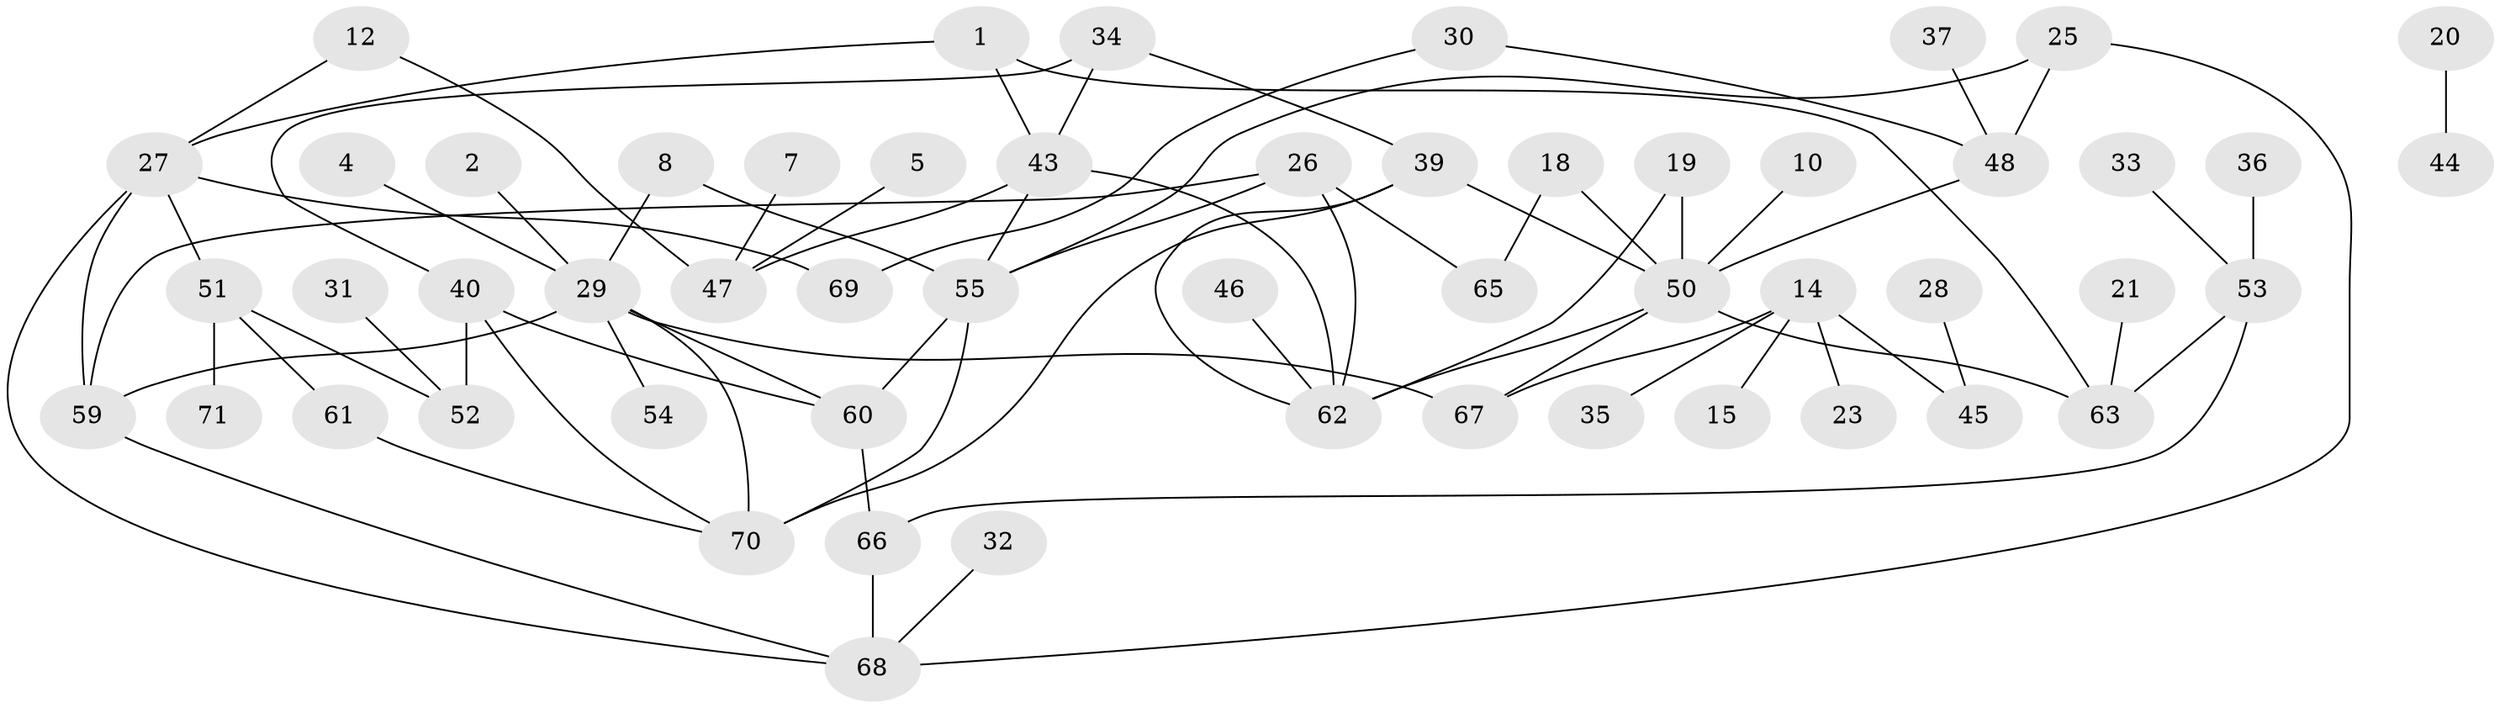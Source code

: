 // original degree distribution, {4: 0.11267605633802817, 3: 0.1619718309859155, 2: 0.34507042253521125, 1: 0.21830985915492956, 0: 0.11267605633802817, 5: 0.035211267605633804, 6: 0.007042253521126761, 7: 0.007042253521126761}
// Generated by graph-tools (version 1.1) at 2025/49/03/09/25 03:49:11]
// undirected, 54 vertices, 75 edges
graph export_dot {
graph [start="1"]
  node [color=gray90,style=filled];
  1;
  2;
  4;
  5;
  7;
  8;
  10;
  12;
  14;
  15;
  18;
  19;
  20;
  21;
  23;
  25;
  26;
  27;
  28;
  29;
  30;
  31;
  32;
  33;
  34;
  35;
  36;
  37;
  39;
  40;
  43;
  44;
  45;
  46;
  47;
  48;
  50;
  51;
  52;
  53;
  54;
  55;
  59;
  60;
  61;
  62;
  63;
  65;
  66;
  67;
  68;
  69;
  70;
  71;
  1 -- 27 [weight=1.0];
  1 -- 43 [weight=1.0];
  1 -- 63 [weight=1.0];
  2 -- 29 [weight=1.0];
  4 -- 29 [weight=1.0];
  5 -- 47 [weight=1.0];
  7 -- 47 [weight=1.0];
  8 -- 29 [weight=1.0];
  8 -- 55 [weight=1.0];
  10 -- 50 [weight=1.0];
  12 -- 27 [weight=1.0];
  12 -- 47 [weight=1.0];
  14 -- 15 [weight=1.0];
  14 -- 23 [weight=1.0];
  14 -- 35 [weight=1.0];
  14 -- 45 [weight=1.0];
  14 -- 67 [weight=1.0];
  18 -- 50 [weight=1.0];
  18 -- 65 [weight=1.0];
  19 -- 50 [weight=1.0];
  19 -- 62 [weight=1.0];
  20 -- 44 [weight=1.0];
  21 -- 63 [weight=1.0];
  25 -- 48 [weight=1.0];
  25 -- 55 [weight=1.0];
  25 -- 68 [weight=1.0];
  26 -- 55 [weight=1.0];
  26 -- 59 [weight=1.0];
  26 -- 62 [weight=1.0];
  26 -- 65 [weight=1.0];
  27 -- 51 [weight=1.0];
  27 -- 59 [weight=1.0];
  27 -- 68 [weight=1.0];
  27 -- 69 [weight=2.0];
  28 -- 45 [weight=1.0];
  29 -- 54 [weight=1.0];
  29 -- 59 [weight=3.0];
  29 -- 60 [weight=1.0];
  29 -- 67 [weight=1.0];
  29 -- 70 [weight=1.0];
  30 -- 48 [weight=1.0];
  30 -- 69 [weight=1.0];
  31 -- 52 [weight=1.0];
  32 -- 68 [weight=1.0];
  33 -- 53 [weight=1.0];
  34 -- 39 [weight=1.0];
  34 -- 40 [weight=1.0];
  34 -- 43 [weight=1.0];
  36 -- 53 [weight=1.0];
  37 -- 48 [weight=1.0];
  39 -- 50 [weight=1.0];
  39 -- 62 [weight=1.0];
  39 -- 70 [weight=1.0];
  40 -- 52 [weight=1.0];
  40 -- 60 [weight=1.0];
  40 -- 70 [weight=1.0];
  43 -- 47 [weight=1.0];
  43 -- 55 [weight=1.0];
  43 -- 62 [weight=1.0];
  46 -- 62 [weight=1.0];
  48 -- 50 [weight=2.0];
  50 -- 62 [weight=1.0];
  50 -- 63 [weight=1.0];
  50 -- 67 [weight=1.0];
  51 -- 52 [weight=1.0];
  51 -- 61 [weight=1.0];
  51 -- 71 [weight=1.0];
  53 -- 63 [weight=1.0];
  53 -- 66 [weight=1.0];
  55 -- 60 [weight=1.0];
  55 -- 70 [weight=1.0];
  59 -- 68 [weight=1.0];
  60 -- 66 [weight=1.0];
  61 -- 70 [weight=1.0];
  66 -- 68 [weight=1.0];
}
